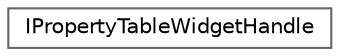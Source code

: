 digraph "Graphical Class Hierarchy"
{
 // INTERACTIVE_SVG=YES
 // LATEX_PDF_SIZE
  bgcolor="transparent";
  edge [fontname=Helvetica,fontsize=10,labelfontname=Helvetica,labelfontsize=10];
  node [fontname=Helvetica,fontsize=10,shape=box,height=0.2,width=0.4];
  rankdir="LR";
  Node0 [id="Node000000",label="IPropertyTableWidgetHandle",height=0.2,width=0.4,color="grey40", fillcolor="white", style="filled",URL="$da/da4/classIPropertyTableWidgetHandle.html",tooltip=" "];
}

